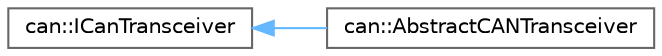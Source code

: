 digraph "Graphical Class Hierarchy"
{
 // LATEX_PDF_SIZE
  bgcolor="transparent";
  edge [fontname=Helvetica,fontsize=10,labelfontname=Helvetica,labelfontsize=10];
  node [fontname=Helvetica,fontsize=10,shape=box,height=0.2,width=0.4];
  rankdir="LR";
  Node0 [id="Node000000",label="can::ICanTransceiver",height=0.2,width=0.4,color="grey40", fillcolor="white", style="filled",URL="$dc/dc8/classcan_1_1ICanTransceiver.html",tooltip=" "];
  Node0 -> Node1 [id="edge15_Node000000_Node000001",dir="back",color="steelblue1",style="solid",tooltip=" "];
  Node1 [id="Node000001",label="can::AbstractCANTransceiver",height=0.2,width=0.4,color="grey40", fillcolor="white", style="filled",URL="$d6/dec/classcan_1_1AbstractCANTransceiver.html",tooltip=" "];
}
